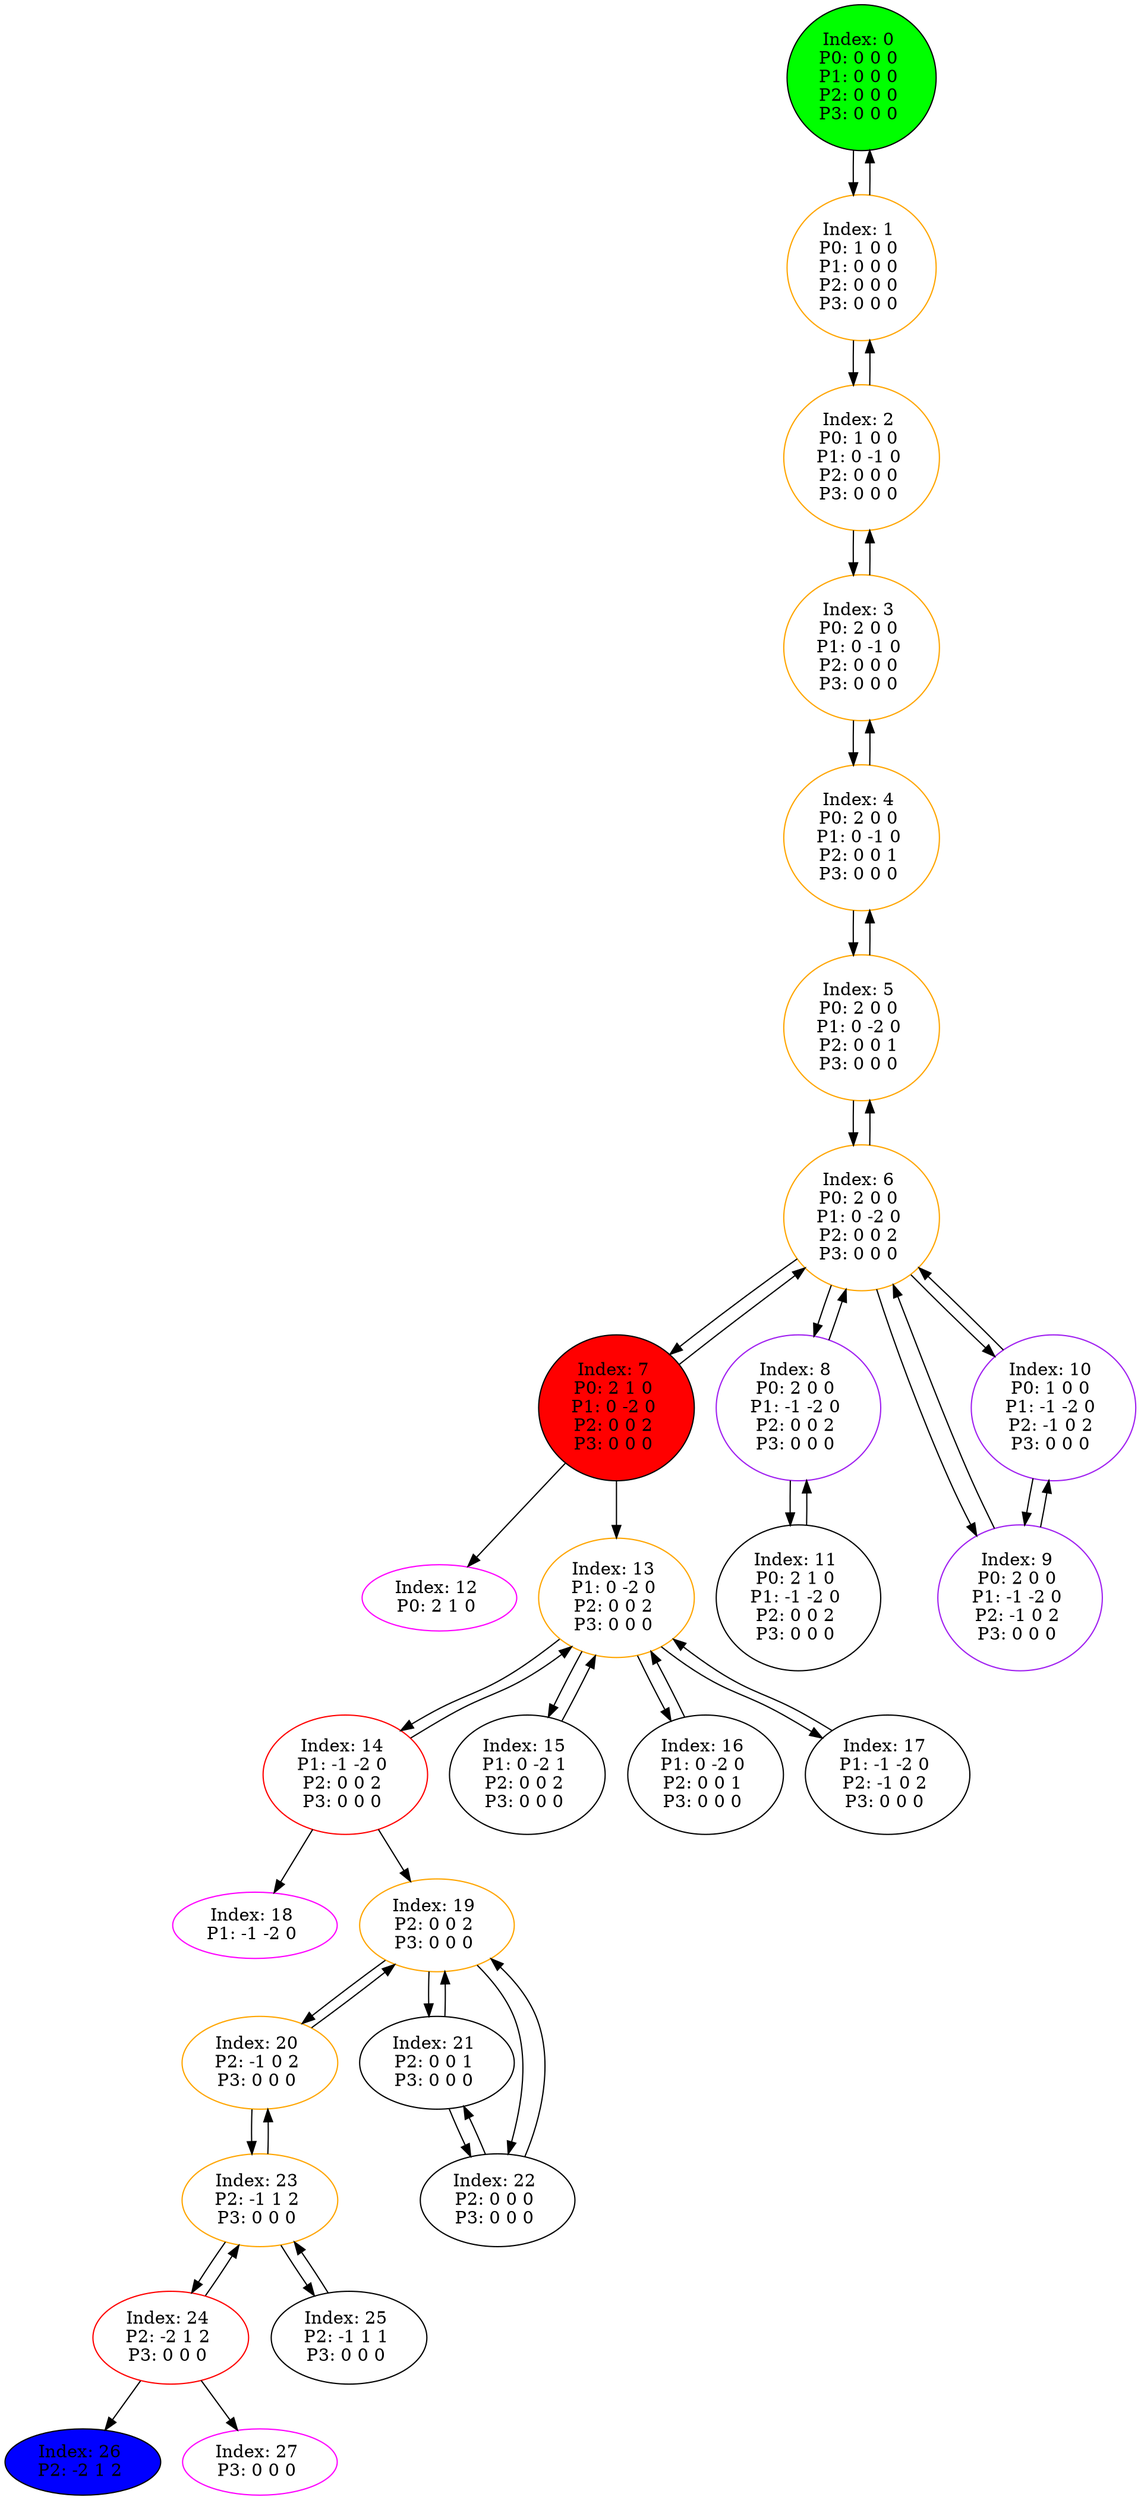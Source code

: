digraph G {
color = "black"
0[label = "Index: 0 
P0: 0 0 0 
P1: 0 0 0 
P2: 0 0 0 
P3: 0 0 0 
", style="filled", fillcolor = "green"]
1[label = "Index: 1 
P0: 1 0 0 
P1: 0 0 0 
P2: 0 0 0 
P3: 0 0 0 
", color = "orange"]
2[label = "Index: 2 
P0: 1 0 0 
P1: 0 -1 0 
P2: 0 0 0 
P3: 0 0 0 
", color = "orange"]
3[label = "Index: 3 
P0: 2 0 0 
P1: 0 -1 0 
P2: 0 0 0 
P3: 0 0 0 
", color = "orange"]
4[label = "Index: 4 
P0: 2 0 0 
P1: 0 -1 0 
P2: 0 0 1 
P3: 0 0 0 
", color = "orange"]
5[label = "Index: 5 
P0: 2 0 0 
P1: 0 -2 0 
P2: 0 0 1 
P3: 0 0 0 
", color = "orange"]
6[label = "Index: 6 
P0: 2 0 0 
P1: 0 -2 0 
P2: 0 0 2 
P3: 0 0 0 
", color = "orange"]
7[label = "Index: 7 
P0: 2 1 0 
P1: 0 -2 0 
P2: 0 0 2 
P3: 0 0 0 
", style="filled", fillcolor = "red"]
8[label = "Index: 8 
P0: 2 0 0 
P1: -1 -2 0 
P2: 0 0 2 
P3: 0 0 0 
", color = "purple"]
9[label = "Index: 9 
P0: 2 0 0 
P1: -1 -2 0 
P2: -1 0 2 
P3: 0 0 0 
", color = "purple"]
10[label = "Index: 10 
P0: 1 0 0 
P1: -1 -2 0 
P2: -1 0 2 
P3: 0 0 0 
", color = "purple"]
11[label = "Index: 11 
P0: 2 1 0 
P1: -1 -2 0 
P2: 0 0 2 
P3: 0 0 0 
"]
12[label = "Index: 12 
P0: 2 1 0 
", color = "fuchsia"]
13[label = "Index: 13 
P1: 0 -2 0 
P2: 0 0 2 
P3: 0 0 0 
", color = "orange"]
14[label = "Index: 14 
P1: -1 -2 0 
P2: 0 0 2 
P3: 0 0 0 
", color = "red"]
15[label = "Index: 15 
P1: 0 -2 1 
P2: 0 0 2 
P3: 0 0 0 
"]
16[label = "Index: 16 
P1: 0 -2 0 
P2: 0 0 1 
P3: 0 0 0 
"]
17[label = "Index: 17 
P1: -1 -2 0 
P2: -1 0 2 
P3: 0 0 0 
"]
18[label = "Index: 18 
P1: -1 -2 0 
", color = "fuchsia"]
19[label = "Index: 19 
P2: 0 0 2 
P3: 0 0 0 
", color = "orange"]
20[label = "Index: 20 
P2: -1 0 2 
P3: 0 0 0 
", color = "orange"]
21[label = "Index: 21 
P2: 0 0 1 
P3: 0 0 0 
"]
22[label = "Index: 22 
P2: 0 0 0 
P3: 0 0 0 
"]
23[label = "Index: 23 
P2: -1 1 2 
P3: 0 0 0 
", color = "orange"]
24[label = "Index: 24 
P2: -2 1 2 
P3: 0 0 0 
", color = "red"]
25[label = "Index: 25 
P2: -1 1 1 
P3: 0 0 0 
"]
26[label = "Index: 26 
P2: -2 1 2 
", style="filled", fillcolor = "blue"]
27[label = "Index: 27 
P3: 0 0 0 
", color = "fuchsia"]
0 -> 1

1 -> 0
1 -> 2

2 -> 1
2 -> 3

3 -> 2
3 -> 4

4 -> 3
4 -> 5

5 -> 4
5 -> 6

6 -> 5
6 -> 7
6 -> 8
6 -> 9
6 -> 10

7 -> 6
7 -> 13
7 -> 12

8 -> 6
8 -> 11

9 -> 6
9 -> 10

10 -> 6
10 -> 9

11 -> 8

13 -> 14
13 -> 15
13 -> 16
13 -> 17

14 -> 13
14 -> 19
14 -> 18

15 -> 13

16 -> 13

17 -> 13

19 -> 20
19 -> 21
19 -> 22

20 -> 19
20 -> 23

21 -> 19
21 -> 22

22 -> 19
22 -> 21

23 -> 20
23 -> 24
23 -> 25

24 -> 23
24 -> 27
24 -> 26

25 -> 23

}
